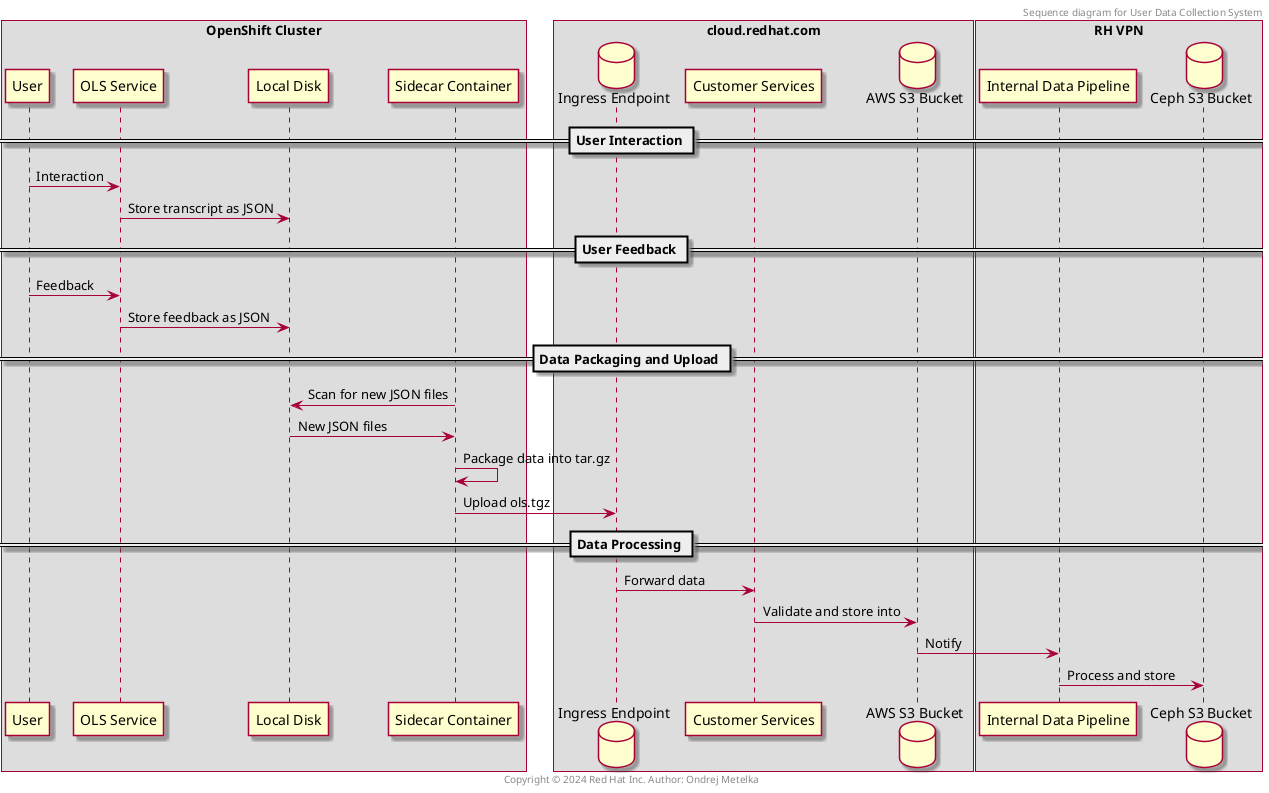 @startuml
skin rose

header Sequence diagram for User Data Collection System
footer Copyright © 2024 Red Hat Inc. Author: Ondrej Metelka

box "OpenShift Cluster"
  participant "User" as user
  participant "OLS Service" as ols
  participant "Local Disk" as disk
  participant "Sidecar Container" as sidecar
end box
box "cloud.redhat.com"
  database "Ingress Endpoint" as ingress
  participant "Customer Services" as cs
  database "AWS S3 Bucket" as aws
end box
box "RH VPN"
  participant "Internal Data Pipeline" as ccx
  database "Ceph S3 Bucket" as ceph
end box

== User Interaction ==

user -> ols: Interaction
ols -> disk: Store transcript as JSON

== User Feedback ==

user -> ols: Feedback
ols -> disk: Store feedback as JSON

== Data Packaging and Upload ==

sidecar -> disk: Scan for new JSON files
disk -> sidecar: New JSON files
sidecar -> sidecar: Package data into tar.gz
sidecar -> ingress: Upload ols.tgz

== Data Processing ==
ingress -> cs: Forward data
cs -> aws: Validate and store into
aws -> ccx: Notify
ccx -> ceph: Process and store

@enduml
